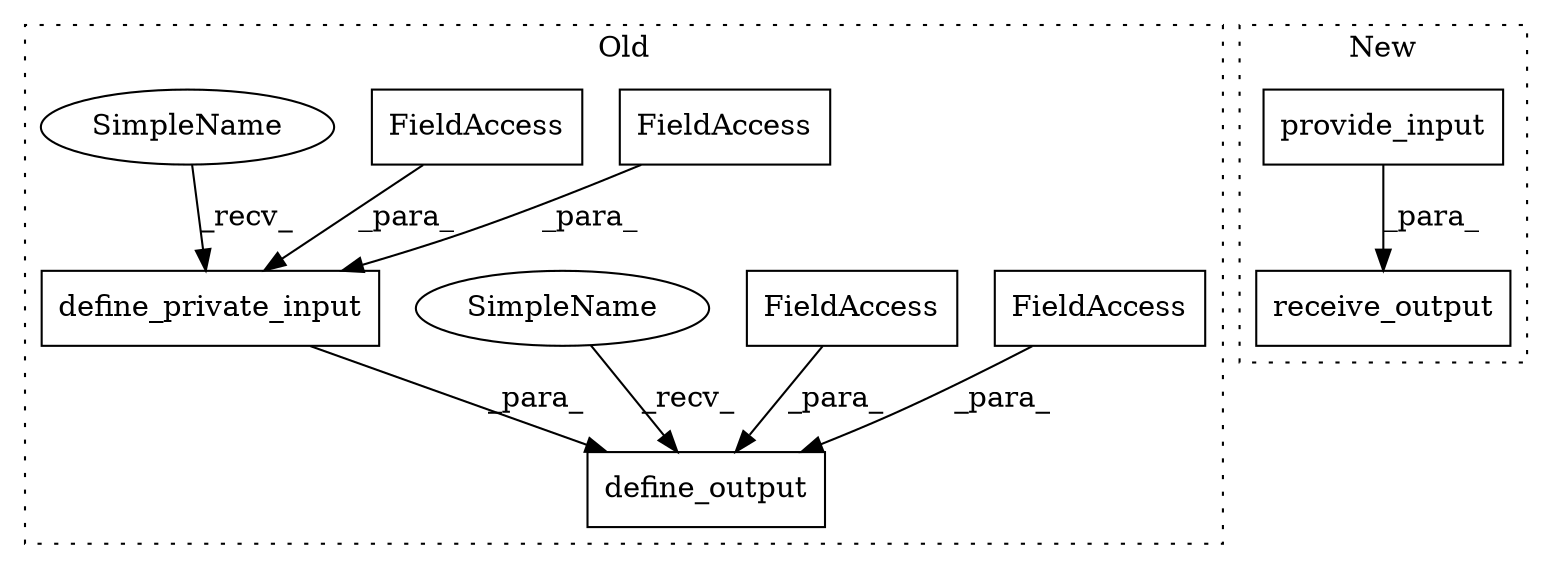digraph G {
subgraph cluster0 {
1 [label="define_output" a="32" s="7242,7325" l="14,1" shape="box"];
4 [label="define_private_input" a="32" s="7091,7173" l="21,1" shape="box"];
5 [label="FieldAccess" a="22" s="7142" l="17" shape="box"];
6 [label="FieldAccess" a="22" s="7256" l="17" shape="box"];
7 [label="FieldAccess" a="22" s="7293" l="17" shape="box"];
8 [label="FieldAccess" a="22" s="7112" l="17" shape="box"];
9 [label="SimpleName" a="42" s="7229" l="12" shape="ellipse"];
10 [label="SimpleName" a="42" s="7078" l="12" shape="ellipse"];
label = "Old";
style="dotted";
}
subgraph cluster1 {
2 [label="receive_output" a="32" s="6951,6972" l="15,1" shape="box"];
3 [label="provide_input" a="32" s="6625" l="15" shape="box"];
label = "New";
style="dotted";
}
3 -> 2 [label="_para_"];
4 -> 1 [label="_para_"];
5 -> 4 [label="_para_"];
6 -> 1 [label="_para_"];
7 -> 1 [label="_para_"];
8 -> 4 [label="_para_"];
9 -> 1 [label="_recv_"];
10 -> 4 [label="_recv_"];
}
